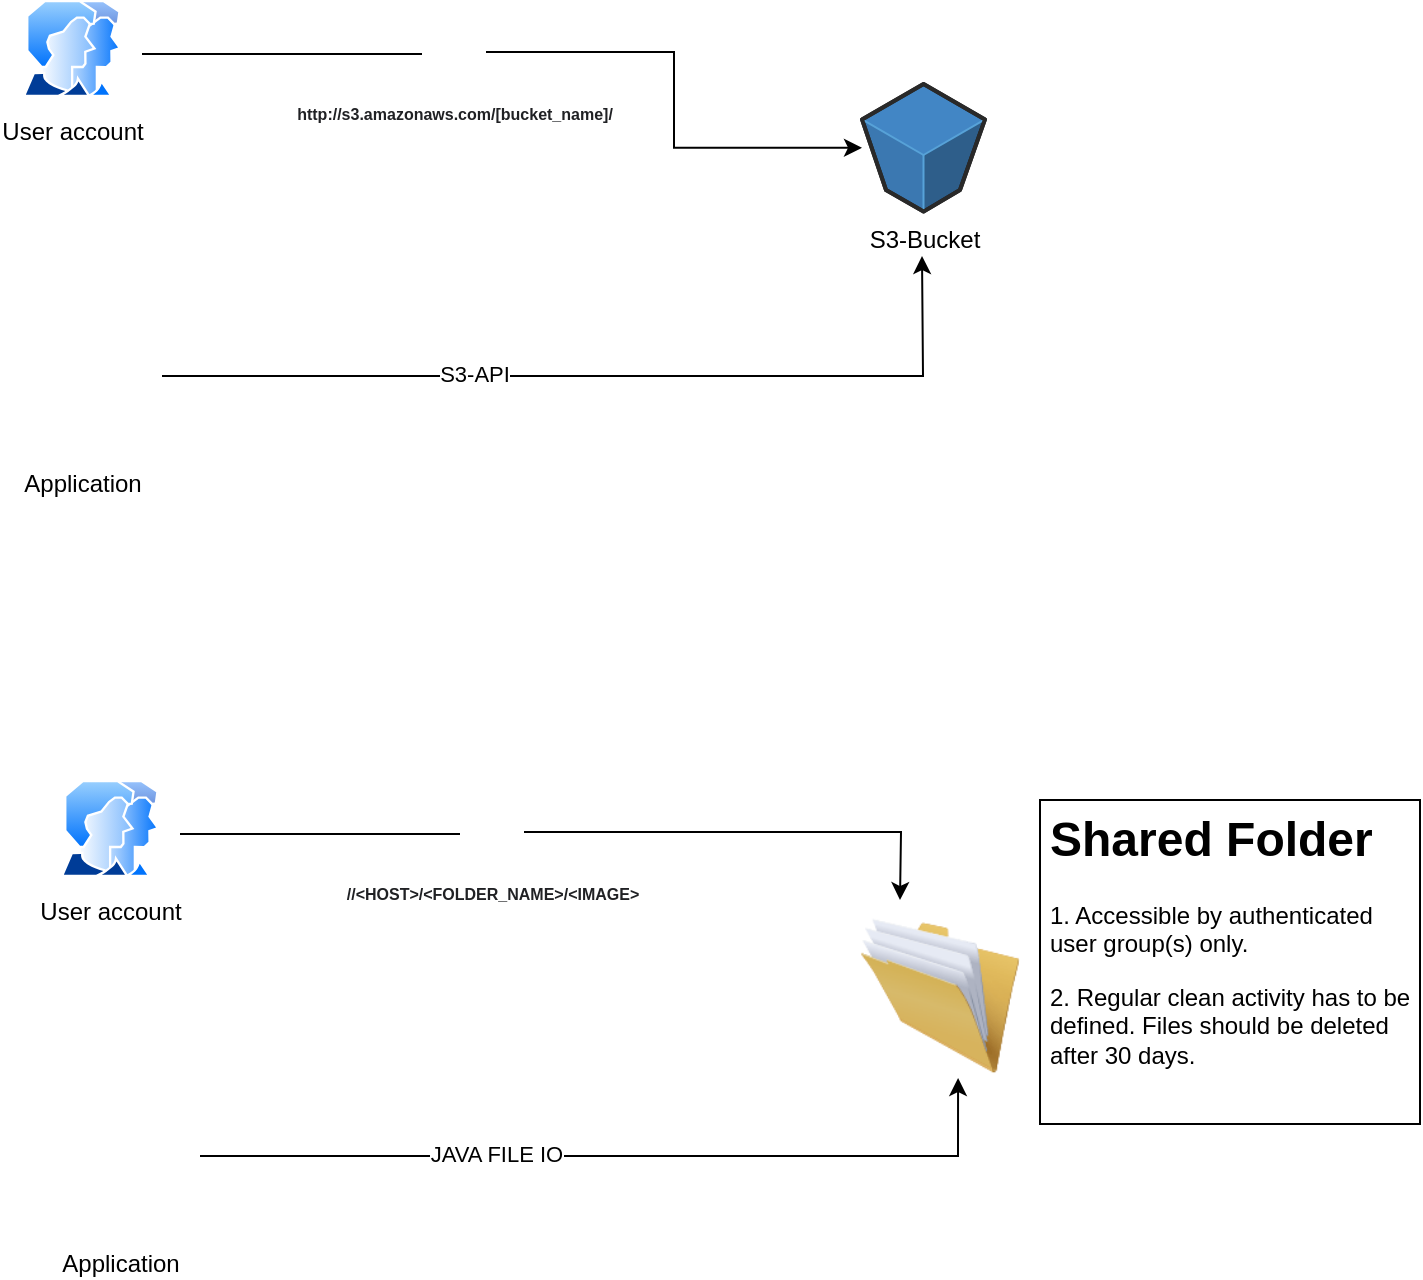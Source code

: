 <mxfile version="15.4.0" type="github" pages="2">
  <diagram id="RJTE_h8VSLth2EyMXipS" name="Option-1">
    <mxGraphModel dx="1102" dy="701" grid="1" gridSize="10" guides="1" tooltips="1" connect="1" arrows="1" fold="1" page="1" pageScale="1" pageWidth="827" pageHeight="1169" math="0" shadow="0">
      <root>
        <mxCell id="0" />
        <mxCell id="1" parent="0" />
        <mxCell id="ngPSNZj2wwppvjVVl-Cq-1" value="S3-Bucket" style="verticalLabelPosition=bottom;html=1;verticalAlign=top;strokeWidth=1;align=center;outlineConnect=0;dashed=0;outlineConnect=0;shape=mxgraph.aws3d.s3Bucket;fillColor=#4286c5;strokeColor=#57A2D8;aspect=fixed;" parent="1" vertex="1">
          <mxGeometry x="480" y="92" width="61.5" height="63.8" as="geometry" />
        </mxCell>
        <mxCell id="ngPSNZj2wwppvjVVl-Cq-13" style="edgeStyle=orthogonalEdgeStyle;rounded=0;orthogonalLoop=1;jettySize=auto;html=1;" parent="1" source="ngPSNZj2wwppvjVVl-Cq-4" target="ngPSNZj2wwppvjVVl-Cq-1" edge="1">
          <mxGeometry relative="1" as="geometry" />
        </mxCell>
        <mxCell id="ngPSNZj2wwppvjVVl-Cq-4" value="&lt;b style=&quot;color: rgb(32 , 33 , 36) ; font-family: &amp;#34;arial&amp;#34; , sans-serif ; text-align: left&quot;&gt;&lt;font style=&quot;font-size: 8px&quot;&gt;http://s3.amazonaws.com/[bucket_name]/&lt;/font&gt;&lt;/b&gt;" style="shape=image;html=1;verticalAlign=top;verticalLabelPosition=bottom;labelBackgroundColor=#ffffff;imageAspect=0;aspect=fixed;image=https://cdn3.iconfinder.com/data/icons/fatcow/32/link_go.png" parent="1" vertex="1">
          <mxGeometry x="260" y="60" width="32" height="32" as="geometry" />
        </mxCell>
        <mxCell id="ngPSNZj2wwppvjVVl-Cq-5" value="User account" style="aspect=fixed;perimeter=ellipsePerimeter;html=1;align=center;shadow=0;dashed=0;spacingTop=3;image;image=img/lib/active_directory/user_accounts.svg;" parent="1" vertex="1">
          <mxGeometry x="60" y="50" width="50" height="48.5" as="geometry" />
        </mxCell>
        <mxCell id="ngPSNZj2wwppvjVVl-Cq-10" style="edgeStyle=orthogonalEdgeStyle;rounded=0;orthogonalLoop=1;jettySize=auto;html=1;" parent="1" source="ngPSNZj2wwppvjVVl-Cq-9" edge="1">
          <mxGeometry relative="1" as="geometry">
            <mxPoint x="510" y="178" as="targetPoint" />
          </mxGeometry>
        </mxCell>
        <mxCell id="ngPSNZj2wwppvjVVl-Cq-11" value="S3-API" style="edgeLabel;html=1;align=center;verticalAlign=middle;resizable=0;points=[];" parent="ngPSNZj2wwppvjVVl-Cq-10" vertex="1" connectable="0">
          <mxGeometry x="-0.295" y="1" relative="1" as="geometry">
            <mxPoint as="offset" />
          </mxGeometry>
        </mxCell>
        <mxCell id="ngPSNZj2wwppvjVVl-Cq-9" value="Application" style="shape=image;html=1;verticalAlign=top;verticalLabelPosition=bottom;labelBackgroundColor=#ffffff;imageAspect=0;aspect=fixed;image=https://cdn2.iconfinder.com/data/icons/amazon-aws-stencils/100/SDKs_copy_Java-128.png" parent="1" vertex="1">
          <mxGeometry x="50" y="198" width="80" height="80" as="geometry" />
        </mxCell>
        <mxCell id="ngPSNZj2wwppvjVVl-Cq-15" value="" style="endArrow=none;html=1;entryX=0;entryY=0.75;entryDx=0;entryDy=0;" parent="1" edge="1">
          <mxGeometry width="50" height="50" relative="1" as="geometry">
            <mxPoint x="120" y="77" as="sourcePoint" />
            <mxPoint x="260" y="77" as="targetPoint" />
          </mxGeometry>
        </mxCell>
        <mxCell id="c9EcS_xWmVIi2Dikp1ZK-1" style="edgeStyle=orthogonalEdgeStyle;rounded=0;orthogonalLoop=1;jettySize=auto;html=1;" edge="1" parent="1" source="c9EcS_xWmVIi2Dikp1ZK-2">
          <mxGeometry relative="1" as="geometry">
            <mxPoint x="499" y="500" as="targetPoint" />
          </mxGeometry>
        </mxCell>
        <mxCell id="c9EcS_xWmVIi2Dikp1ZK-2" value="&lt;b style=&quot;color: rgb(32 , 33 , 36) ; font-family: &amp;#34;arial&amp;#34; , sans-serif ; text-align: left&quot;&gt;&lt;font style=&quot;font-size: 8px&quot;&gt;//&amp;lt;HOST&amp;gt;/&amp;lt;FOLDER_NAME&amp;gt;/&amp;lt;IMAGE&amp;gt;&lt;/font&gt;&lt;/b&gt;" style="shape=image;html=1;verticalAlign=top;verticalLabelPosition=bottom;labelBackgroundColor=#ffffff;imageAspect=0;aspect=fixed;image=https://cdn3.iconfinder.com/data/icons/fatcow/32/link_go.png" vertex="1" parent="1">
          <mxGeometry x="279" y="450" width="32" height="32" as="geometry" />
        </mxCell>
        <mxCell id="c9EcS_xWmVIi2Dikp1ZK-3" value="User account" style="aspect=fixed;perimeter=ellipsePerimeter;html=1;align=center;shadow=0;dashed=0;spacingTop=3;image;image=img/lib/active_directory/user_accounts.svg;" vertex="1" parent="1">
          <mxGeometry x="79" y="440" width="50" height="48.5" as="geometry" />
        </mxCell>
        <mxCell id="c9EcS_xWmVIi2Dikp1ZK-4" style="edgeStyle=orthogonalEdgeStyle;rounded=0;orthogonalLoop=1;jettySize=auto;html=1;entryX=0.613;entryY=1.013;entryDx=0;entryDy=0;entryPerimeter=0;" edge="1" parent="1" source="c9EcS_xWmVIi2Dikp1ZK-6" target="c9EcS_xWmVIi2Dikp1ZK-8">
          <mxGeometry relative="1" as="geometry">
            <mxPoint x="529" y="568" as="targetPoint" />
          </mxGeometry>
        </mxCell>
        <mxCell id="c9EcS_xWmVIi2Dikp1ZK-5" value="JAVA FILE IO" style="edgeLabel;html=1;align=center;verticalAlign=middle;resizable=0;points=[];" vertex="1" connectable="0" parent="c9EcS_xWmVIi2Dikp1ZK-4">
          <mxGeometry x="-0.295" y="1" relative="1" as="geometry">
            <mxPoint as="offset" />
          </mxGeometry>
        </mxCell>
        <mxCell id="c9EcS_xWmVIi2Dikp1ZK-6" value="Application" style="shape=image;html=1;verticalAlign=top;verticalLabelPosition=bottom;labelBackgroundColor=#ffffff;imageAspect=0;aspect=fixed;image=https://cdn2.iconfinder.com/data/icons/amazon-aws-stencils/100/SDKs_copy_Java-128.png" vertex="1" parent="1">
          <mxGeometry x="69" y="588" width="80" height="80" as="geometry" />
        </mxCell>
        <mxCell id="c9EcS_xWmVIi2Dikp1ZK-7" value="" style="endArrow=none;html=1;entryX=0;entryY=0.75;entryDx=0;entryDy=0;" edge="1" parent="1">
          <mxGeometry width="50" height="50" relative="1" as="geometry">
            <mxPoint x="139" y="467" as="sourcePoint" />
            <mxPoint x="279" y="467" as="targetPoint" />
          </mxGeometry>
        </mxCell>
        <mxCell id="c9EcS_xWmVIi2Dikp1ZK-8" value="" style="image;html=1;image=img/lib/clip_art/general/Full_Folder_128x128.png" vertex="1" parent="1">
          <mxGeometry x="479" y="508" width="80" height="80" as="geometry" />
        </mxCell>
        <mxCell id="c9EcS_xWmVIi2Dikp1ZK-9" value="&lt;h1&gt;Shared Folder&lt;/h1&gt;&lt;p&gt;1. Accessible by authenticated user group(s) only.&lt;/p&gt;&lt;p&gt;2. Regular clean activity has to be defined. Files should be deleted after 30 days.&lt;/p&gt;" style="text;html=1;fillColor=none;spacing=5;spacingTop=-20;whiteSpace=wrap;overflow=hidden;rounded=0;strokeColor=#000000;" vertex="1" parent="1">
          <mxGeometry x="569" y="450" width="190" height="162" as="geometry" />
        </mxCell>
      </root>
    </mxGraphModel>
  </diagram>
  <diagram id="SAObJG75OWpJmbOQa_pi" name="Option-2">
    <mxGraphModel dx="1102" dy="701" grid="1" gridSize="10" guides="1" tooltips="1" connect="1" arrows="1" fold="1" page="1" pageScale="1" pageWidth="827" pageHeight="1169" math="0" shadow="0">
      <root>
        <mxCell id="afgh8W0y2aVcc69Eiy0E-0" />
        <mxCell id="afgh8W0y2aVcc69Eiy0E-1" parent="afgh8W0y2aVcc69Eiy0E-0" />
        <mxCell id="DeBJk4nhlfLKa8_icn3x-0" style="edgeStyle=orthogonalEdgeStyle;rounded=0;orthogonalLoop=1;jettySize=auto;html=1;" edge="1" parent="afgh8W0y2aVcc69Eiy0E-1" source="DeBJk4nhlfLKa8_icn3x-1">
          <mxGeometry relative="1" as="geometry">
            <mxPoint x="499" y="500" as="targetPoint" />
          </mxGeometry>
        </mxCell>
        <mxCell id="DeBJk4nhlfLKa8_icn3x-1" value="&lt;b style=&quot;color: rgb(32 , 33 , 36) ; font-family: &amp;#34;arial&amp;#34; , sans-serif ; text-align: left&quot;&gt;&lt;font style=&quot;font-size: 8px&quot;&gt;//&amp;lt;HOST&amp;gt;/DownloadServlet/?filename=Reoprt123.xls&lt;/font&gt;&lt;/b&gt;" style="shape=image;html=1;verticalAlign=top;verticalLabelPosition=bottom;labelBackgroundColor=#ffffff;imageAspect=0;aspect=fixed;image=https://cdn3.iconfinder.com/data/icons/fatcow/32/link_go.png" vertex="1" parent="afgh8W0y2aVcc69Eiy0E-1">
          <mxGeometry x="279" y="450" width="32" height="32" as="geometry" />
        </mxCell>
        <mxCell id="DeBJk4nhlfLKa8_icn3x-2" value="User account" style="aspect=fixed;perimeter=ellipsePerimeter;html=1;align=center;shadow=0;dashed=0;spacingTop=3;image;image=img/lib/active_directory/user_accounts.svg;" vertex="1" parent="afgh8W0y2aVcc69Eiy0E-1">
          <mxGeometry x="79" y="440" width="50" height="48.5" as="geometry" />
        </mxCell>
        <mxCell id="DeBJk4nhlfLKa8_icn3x-3" style="edgeStyle=orthogonalEdgeStyle;rounded=0;orthogonalLoop=1;jettySize=auto;html=1;entryX=0.613;entryY=1.013;entryDx=0;entryDy=0;entryPerimeter=0;" edge="1" parent="afgh8W0y2aVcc69Eiy0E-1" source="DeBJk4nhlfLKa8_icn3x-5" target="DeBJk4nhlfLKa8_icn3x-7">
          <mxGeometry relative="1" as="geometry">
            <mxPoint x="529" y="568" as="targetPoint" />
          </mxGeometry>
        </mxCell>
        <mxCell id="DeBJk4nhlfLKa8_icn3x-4" value="Uploads files in IMM using PIM-API" style="edgeLabel;html=1;align=center;verticalAlign=middle;resizable=0;points=[];" vertex="1" connectable="0" parent="DeBJk4nhlfLKa8_icn3x-3">
          <mxGeometry x="-0.295" y="1" relative="1" as="geometry">
            <mxPoint as="offset" />
          </mxGeometry>
        </mxCell>
        <mxCell id="DeBJk4nhlfLKa8_icn3x-5" value="Java Uploader" style="shape=image;html=1;verticalAlign=top;verticalLabelPosition=bottom;labelBackgroundColor=#ffffff;imageAspect=0;aspect=fixed;image=https://cdn2.iconfinder.com/data/icons/amazon-aws-stencils/100/SDKs_copy_Java-128.png" vertex="1" parent="afgh8W0y2aVcc69Eiy0E-1">
          <mxGeometry x="69" y="588" width="80" height="80" as="geometry" />
        </mxCell>
        <mxCell id="DeBJk4nhlfLKa8_icn3x-6" value="" style="endArrow=none;html=1;entryX=0;entryY=0.75;entryDx=0;entryDy=0;" edge="1" parent="afgh8W0y2aVcc69Eiy0E-1">
          <mxGeometry width="50" height="50" relative="1" as="geometry">
            <mxPoint x="139" y="467" as="sourcePoint" />
            <mxPoint x="279" y="467" as="targetPoint" />
          </mxGeometry>
        </mxCell>
        <mxCell id="DeBJk4nhlfLKa8_icn3x-7" value="" style="image;html=1;image=img/lib/clip_art/general/Full_Folder_128x128.png" vertex="1" parent="afgh8W0y2aVcc69Eiy0E-1">
          <mxGeometry x="479" y="508" width="80" height="80" as="geometry" />
        </mxCell>
        <mxCell id="DeBJk4nhlfLKa8_icn3x-8" value="&lt;h1&gt;Media Manager&lt;/h1&gt;&lt;p&gt;1. Accessible by authenticated user group(s) only.&lt;/p&gt;&lt;p&gt;2. Regular clean activity has to be defined. Files should be deleted after 30 days.&lt;/p&gt;" style="text;html=1;fillColor=none;spacing=5;spacingTop=-20;whiteSpace=wrap;overflow=hidden;rounded=0;strokeColor=#000000;" vertex="1" parent="afgh8W0y2aVcc69Eiy0E-1">
          <mxGeometry x="569" y="450" width="190" height="162" as="geometry" />
        </mxCell>
      </root>
    </mxGraphModel>
  </diagram>
</mxfile>

